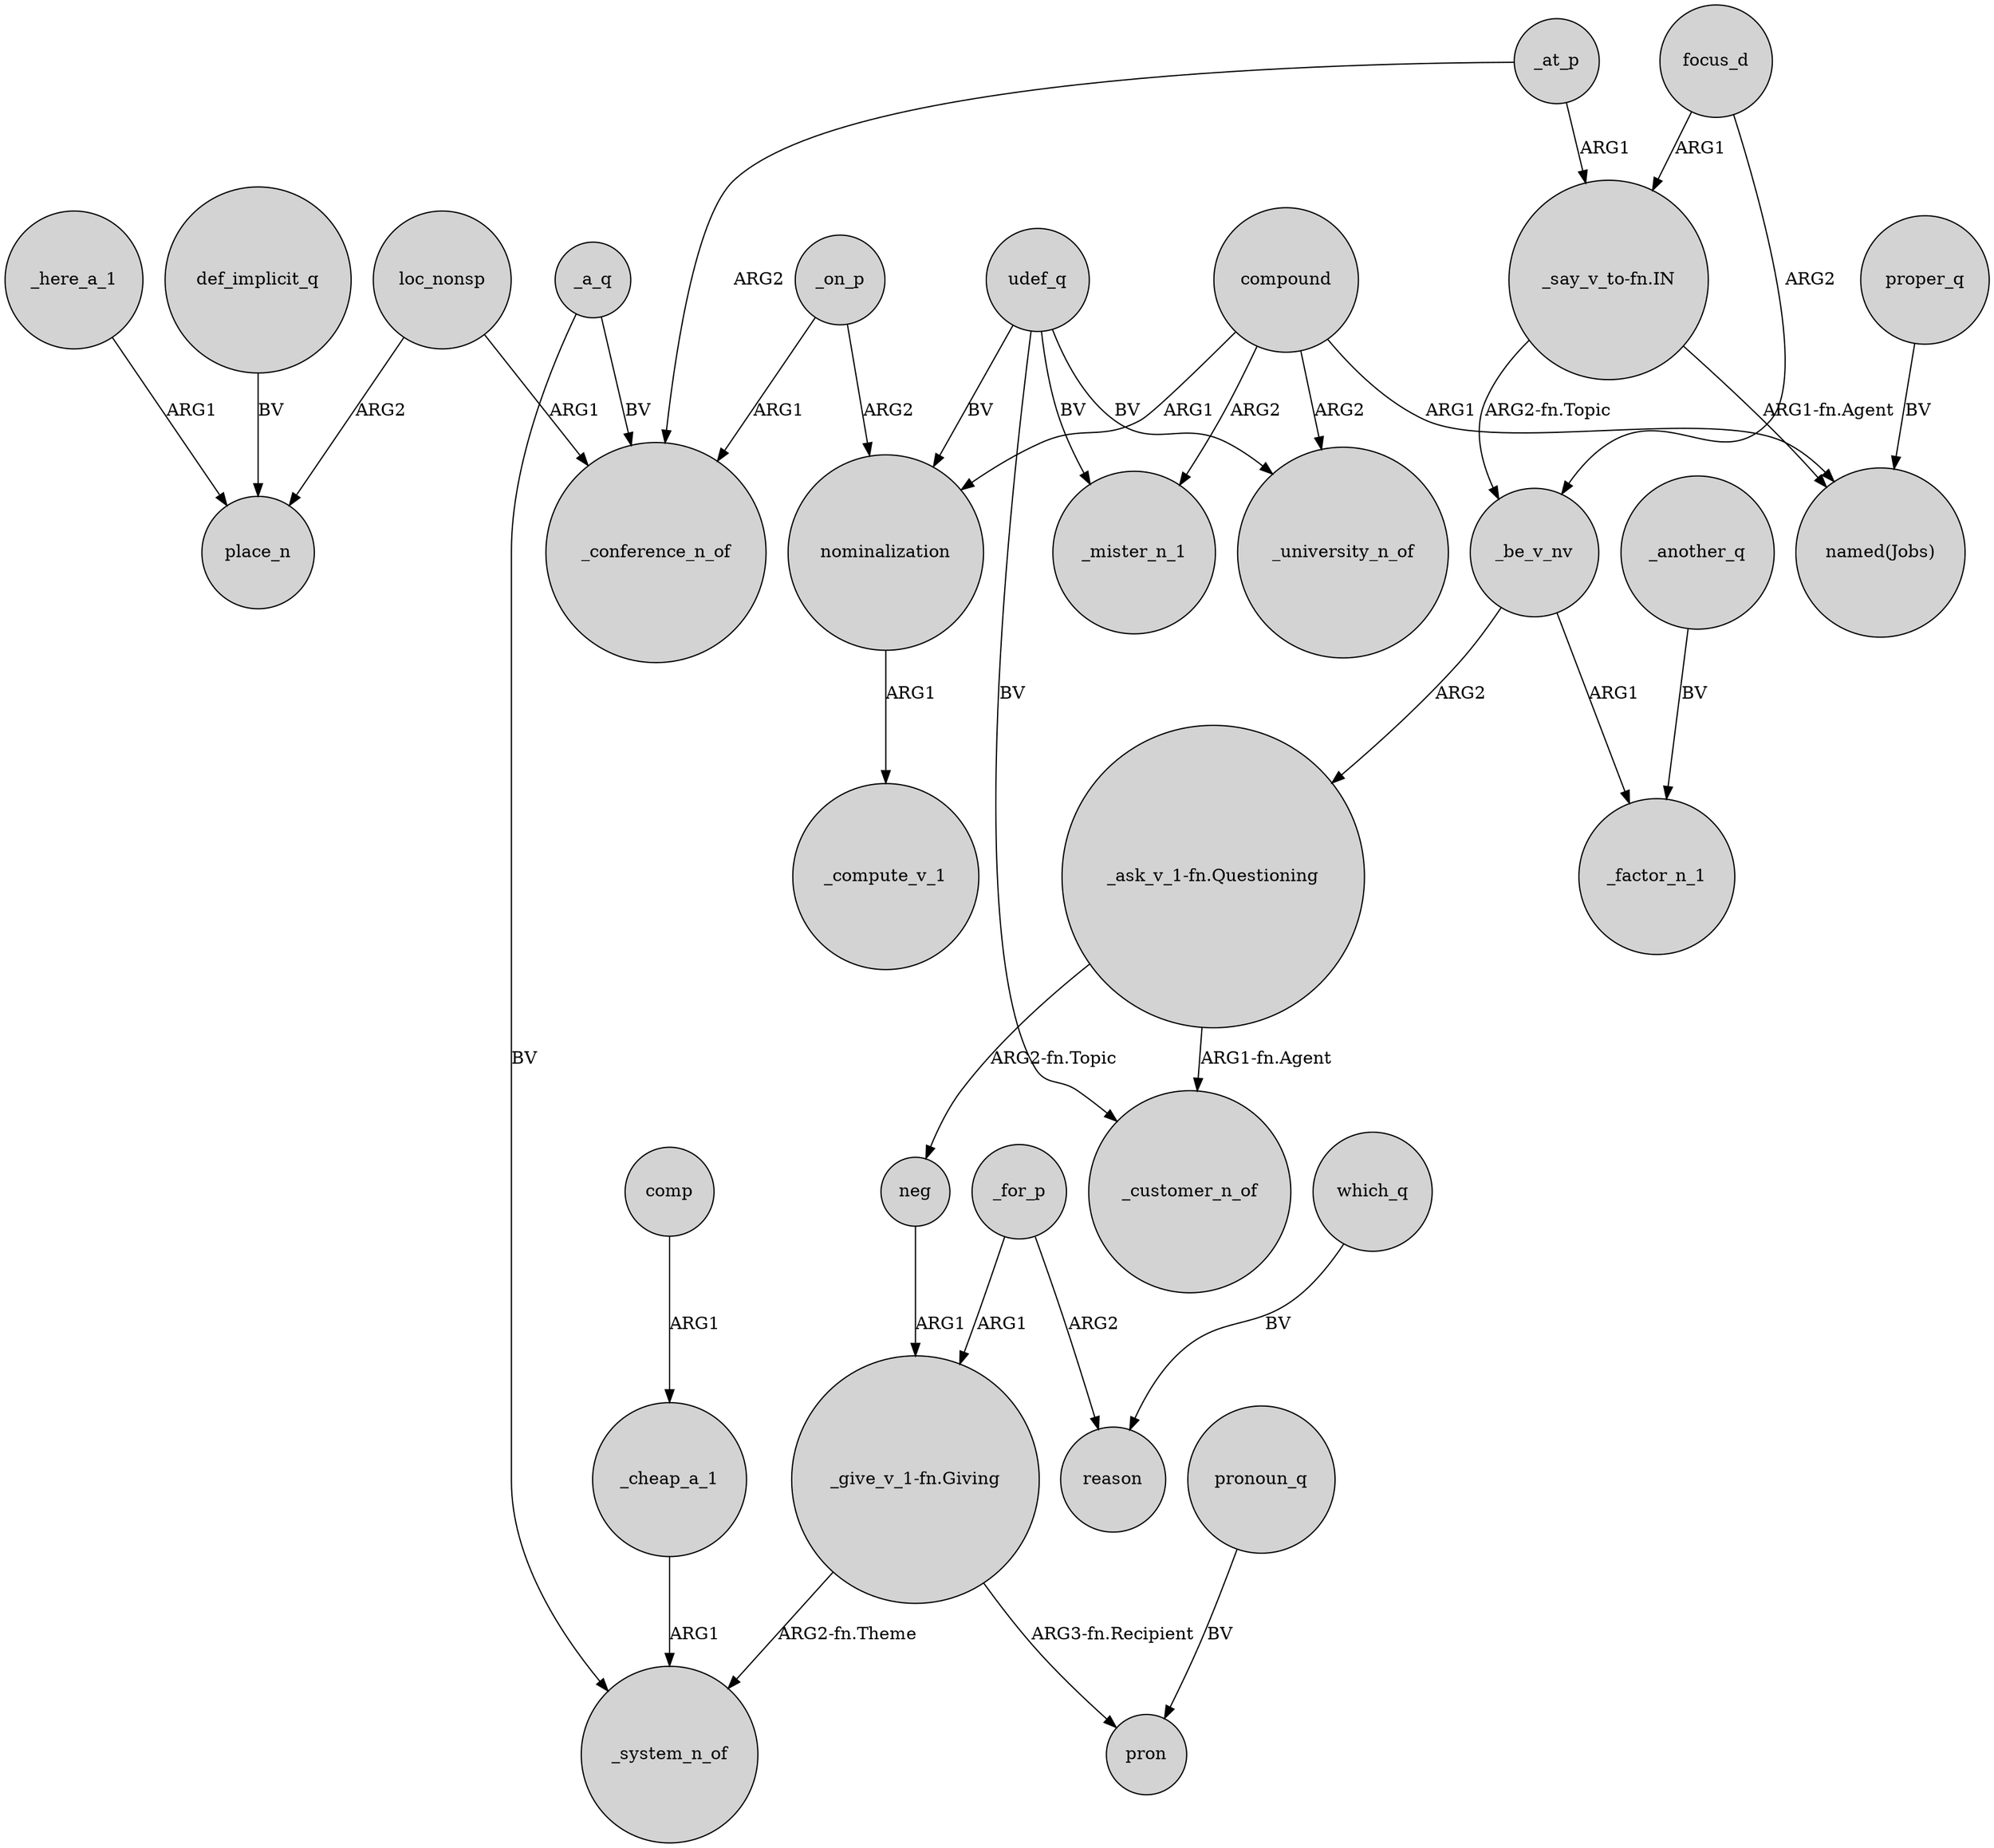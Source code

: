 digraph {
	node [shape=circle style=filled]
	_here_a_1 -> place_n [label=ARG1]
	_a_q -> _conference_n_of [label=BV]
	_on_p -> nominalization [label=ARG2]
	compound -> _mister_n_1 [label=ARG2]
	_for_p -> reason [label=ARG2]
	udef_q -> _mister_n_1 [label=BV]
	_be_v_nv -> _factor_n_1 [label=ARG1]
	def_implicit_q -> place_n [label=BV]
	loc_nonsp -> _conference_n_of [label=ARG1]
	comp -> _cheap_a_1 [label=ARG1]
	udef_q -> _university_n_of [label=BV]
	_for_p -> "_give_v_1-fn.Giving" [label=ARG1]
	"_ask_v_1-fn.Questioning" -> _customer_n_of [label="ARG1-fn.Agent"]
	_be_v_nv -> "_ask_v_1-fn.Questioning" [label=ARG2]
	which_q -> reason [label=BV]
	"_give_v_1-fn.Giving" -> _system_n_of [label="ARG2-fn.Theme"]
	pronoun_q -> pron [label=BV]
	_at_p -> _conference_n_of [label=ARG2]
	compound -> _university_n_of [label=ARG2]
	"_say_v_to-fn.IN" -> "named(Jobs)" [label="ARG1-fn.Agent"]
	focus_d -> _be_v_nv [label=ARG2]
	proper_q -> "named(Jobs)" [label=BV]
	_another_q -> _factor_n_1 [label=BV]
	udef_q -> _customer_n_of [label=BV]
	compound -> "named(Jobs)" [label=ARG1]
	"_say_v_to-fn.IN" -> _be_v_nv [label="ARG2-fn.Topic"]
	_at_p -> "_say_v_to-fn.IN" [label=ARG1]
	nominalization -> _compute_v_1 [label=ARG1]
	udef_q -> nominalization [label=BV]
	_a_q -> _system_n_of [label=BV]
	loc_nonsp -> place_n [label=ARG2]
	neg -> "_give_v_1-fn.Giving" [label=ARG1]
	_on_p -> _conference_n_of [label=ARG1]
	_cheap_a_1 -> _system_n_of [label=ARG1]
	compound -> nominalization [label=ARG1]
	"_ask_v_1-fn.Questioning" -> neg [label="ARG2-fn.Topic"]
	"_give_v_1-fn.Giving" -> pron [label="ARG3-fn.Recipient"]
	focus_d -> "_say_v_to-fn.IN" [label=ARG1]
}
